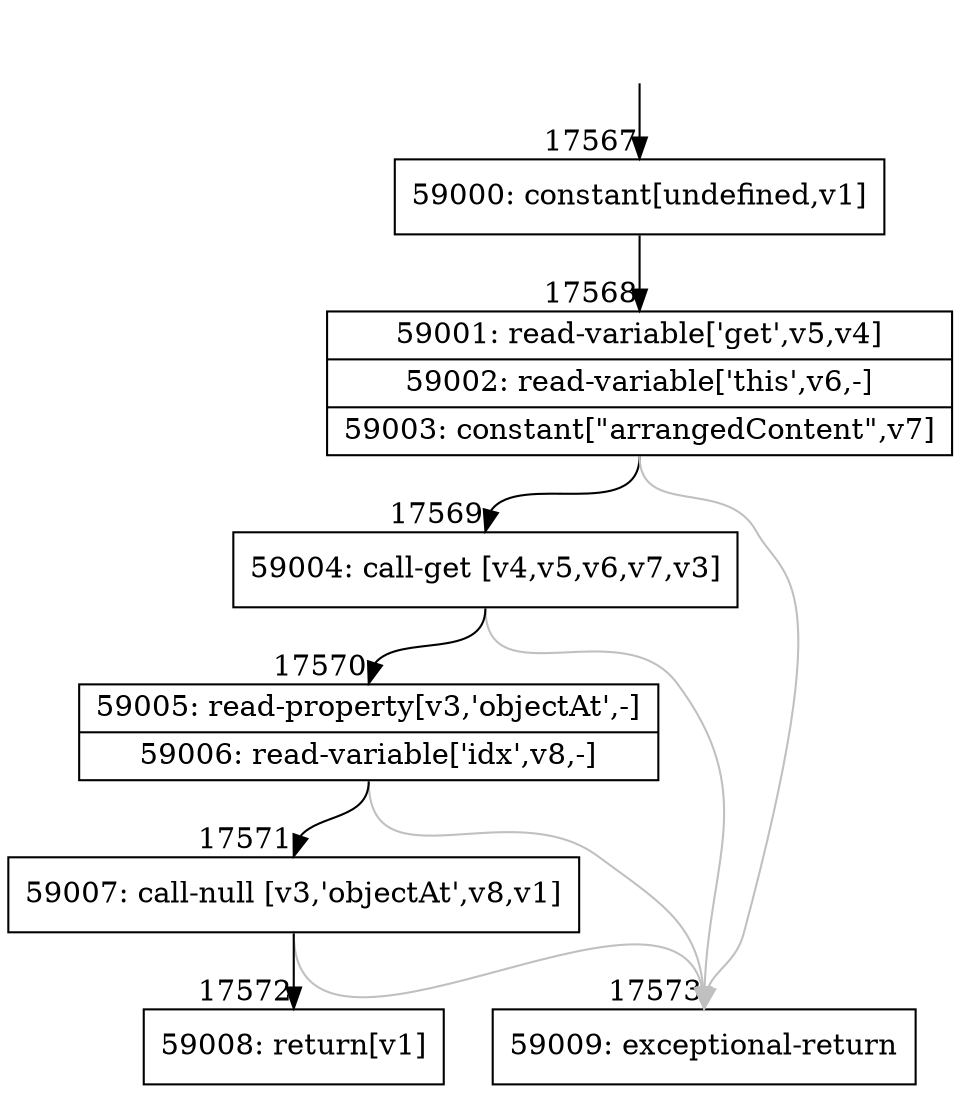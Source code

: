 digraph {
rankdir="TD"
BB_entry1514[shape=none,label=""];
BB_entry1514 -> BB17567 [tailport=s, headport=n, headlabel="    17567"]
BB17567 [shape=record label="{59000: constant[undefined,v1]}" ] 
BB17567 -> BB17568 [tailport=s, headport=n, headlabel="      17568"]
BB17568 [shape=record label="{59001: read-variable['get',v5,v4]|59002: read-variable['this',v6,-]|59003: constant[\"arrangedContent\",v7]}" ] 
BB17568 -> BB17569 [tailport=s, headport=n, headlabel="      17569"]
BB17568 -> BB17573 [tailport=s, headport=n, color=gray, headlabel="      17573"]
BB17569 [shape=record label="{59004: call-get [v4,v5,v6,v7,v3]}" ] 
BB17569 -> BB17570 [tailport=s, headport=n, headlabel="      17570"]
BB17569 -> BB17573 [tailport=s, headport=n, color=gray]
BB17570 [shape=record label="{59005: read-property[v3,'objectAt',-]|59006: read-variable['idx',v8,-]}" ] 
BB17570 -> BB17571 [tailport=s, headport=n, headlabel="      17571"]
BB17570 -> BB17573 [tailport=s, headport=n, color=gray]
BB17571 [shape=record label="{59007: call-null [v3,'objectAt',v8,v1]}" ] 
BB17571 -> BB17572 [tailport=s, headport=n, headlabel="      17572"]
BB17571 -> BB17573 [tailport=s, headport=n, color=gray]
BB17572 [shape=record label="{59008: return[v1]}" ] 
BB17573 [shape=record label="{59009: exceptional-return}" ] 
//#$~ 33249
}
